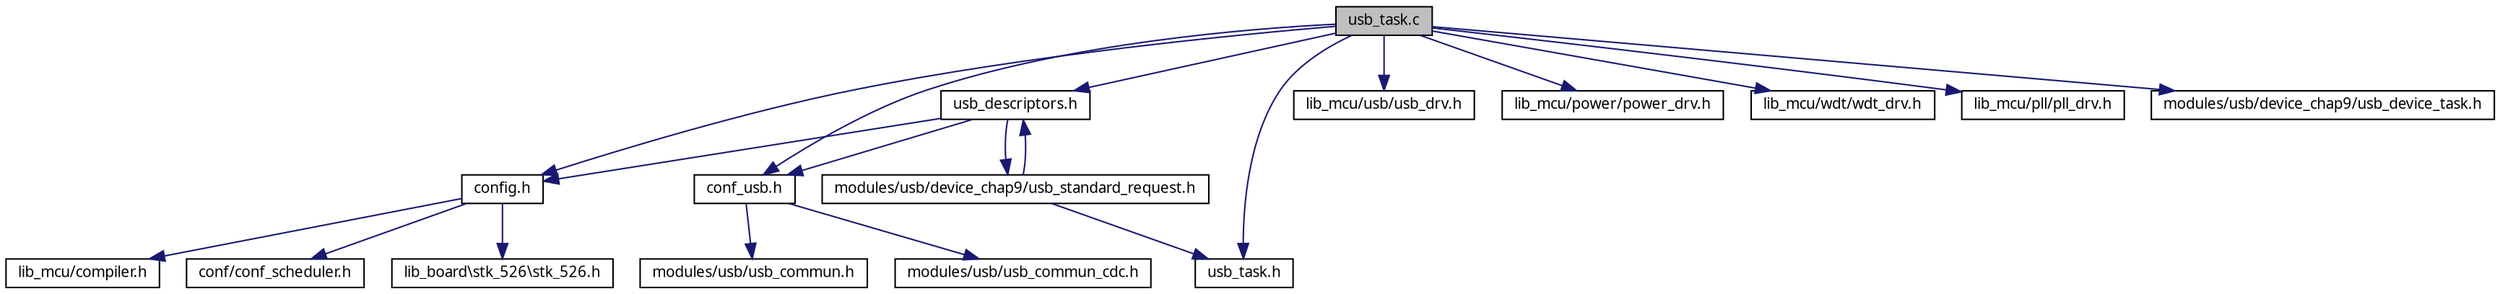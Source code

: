 digraph G
{
  edge [fontname="FreeSans.ttf",fontsize=10,labelfontname="FreeSans.ttf",labelfontsize=10];
  node [fontname="FreeSans.ttf",fontsize=10,shape=record];
  Node1 [label="usb_task.c",height=0.2,width=0.4,color="black", fillcolor="grey75", style="filled" fontcolor="black"];
  Node1 -> Node2 [color="midnightblue",fontsize=10,style="solid",fontname="FreeSans.ttf"];
  Node2 [label="config.h",height=0.2,width=0.4,color="black", fillcolor="white", style="filled",URL="$a00023.html"];
  Node2 -> Node3 [color="midnightblue",fontsize=10,style="solid",fontname="FreeSans.ttf"];
  Node3 [label="lib_mcu/compiler.h",height=0.2,width=0.4,color="black", fillcolor="white", style="filled",URL="$a00020.html"];
  Node2 -> Node4 [color="midnightblue",fontsize=10,style="solid",fontname="FreeSans.ttf"];
  Node4 [label="conf/conf_scheduler.h",height=0.2,width=0.4,color="black", fillcolor="white", style="filled",URL="$a00021.html"];
  Node2 -> Node5 [color="midnightblue",fontsize=10,style="solid",fontname="FreeSans.ttf"];
  Node5 [label="lib_board\\stk_526\\stk_526.h",height=0.2,width=0.4,color="black", fillcolor="white", style="filled",URL="$a00033.html"];
  Node1 -> Node6 [color="midnightblue",fontsize=10,style="solid",fontname="FreeSans.ttf"];
  Node6 [label="conf_usb.h",height=0.2,width=0.4,color="black", fillcolor="white", style="filled",URL="$a00022.html"];
  Node6 -> Node7 [color="midnightblue",fontsize=10,style="solid",fontname="FreeSans.ttf"];
  Node7 [label="modules/usb/usb_commun.h",height=0.2,width=0.4,color="black", fillcolor="white", style="filled",URL="$a00040.html"];
  Node6 -> Node8 [color="midnightblue",fontsize=10,style="solid",fontname="FreeSans.ttf"];
  Node8 [label="modules/usb/usb_commun_cdc.h",height=0.2,width=0.4,color="black", fillcolor="white", style="filled",URL="$a00041.html"];
  Node1 -> Node9 [color="midnightblue",fontsize=10,style="solid",fontname="FreeSans.ttf"];
  Node9 [label="usb_task.h",height=0.2,width=0.4,color="black", fillcolor="white", style="filled",URL="$a00053.html"];
  Node1 -> Node10 [color="midnightblue",fontsize=10,style="solid",fontname="FreeSans.ttf"];
  Node10 [label="lib_mcu/usb/usb_drv.h",height=0.2,width=0.4,color="black", fillcolor="white", style="filled",URL="$a00047.html"];
  Node1 -> Node11 [color="midnightblue",fontsize=10,style="solid",fontname="FreeSans.ttf"];
  Node11 [label="usb_descriptors.h",height=0.2,width=0.4,color="black", fillcolor="white", style="filled",URL="$a00043.html"];
  Node11 -> Node2 [color="midnightblue",fontsize=10,style="solid",fontname="FreeSans.ttf"];
  Node11 -> Node12 [color="midnightblue",fontsize=10,style="solid",fontname="FreeSans.ttf"];
  Node12 [label="modules/usb/device_chap9/usb_standard_request.h",height=0.2,width=0.4,color="black", fillcolor="white", style="filled",URL="$a00051.html"];
  Node12 -> Node9 [color="midnightblue",fontsize=10,style="solid",fontname="FreeSans.ttf"];
  Node12 -> Node11 [color="midnightblue",fontsize=10,style="solid",fontname="FreeSans.ttf"];
  Node11 -> Node6 [color="midnightblue",fontsize=10,style="solid",fontname="FreeSans.ttf"];
  Node1 -> Node13 [color="midnightblue",fontsize=10,style="solid",fontname="FreeSans.ttf"];
  Node13 [label="lib_mcu/power/power_drv.h",height=0.2,width=0.4,color="black", fillcolor="white", style="filled",URL="$a00028.html"];
  Node1 -> Node14 [color="midnightblue",fontsize=10,style="solid",fontname="FreeSans.ttf"];
  Node14 [label="lib_mcu/wdt/wdt_drv.h",height=0.2,width=0.4,color="black", fillcolor="white", style="filled",URL="$a00055.html"];
  Node1 -> Node15 [color="midnightblue",fontsize=10,style="solid",fontname="FreeSans.ttf"];
  Node15 [label="lib_mcu/pll/pll_drv.h",height=0.2,width=0.4,color="black", fillcolor="white", style="filled",URL="$a00026.html"];
  Node1 -> Node16 [color="midnightblue",fontsize=10,style="solid",fontname="FreeSans.ttf"];
  Node16 [label="modules/usb/device_chap9/usb_device_task.h",height=0.2,width=0.4,color="black", fillcolor="white", style="filled",URL="$a00045.html"];
}
